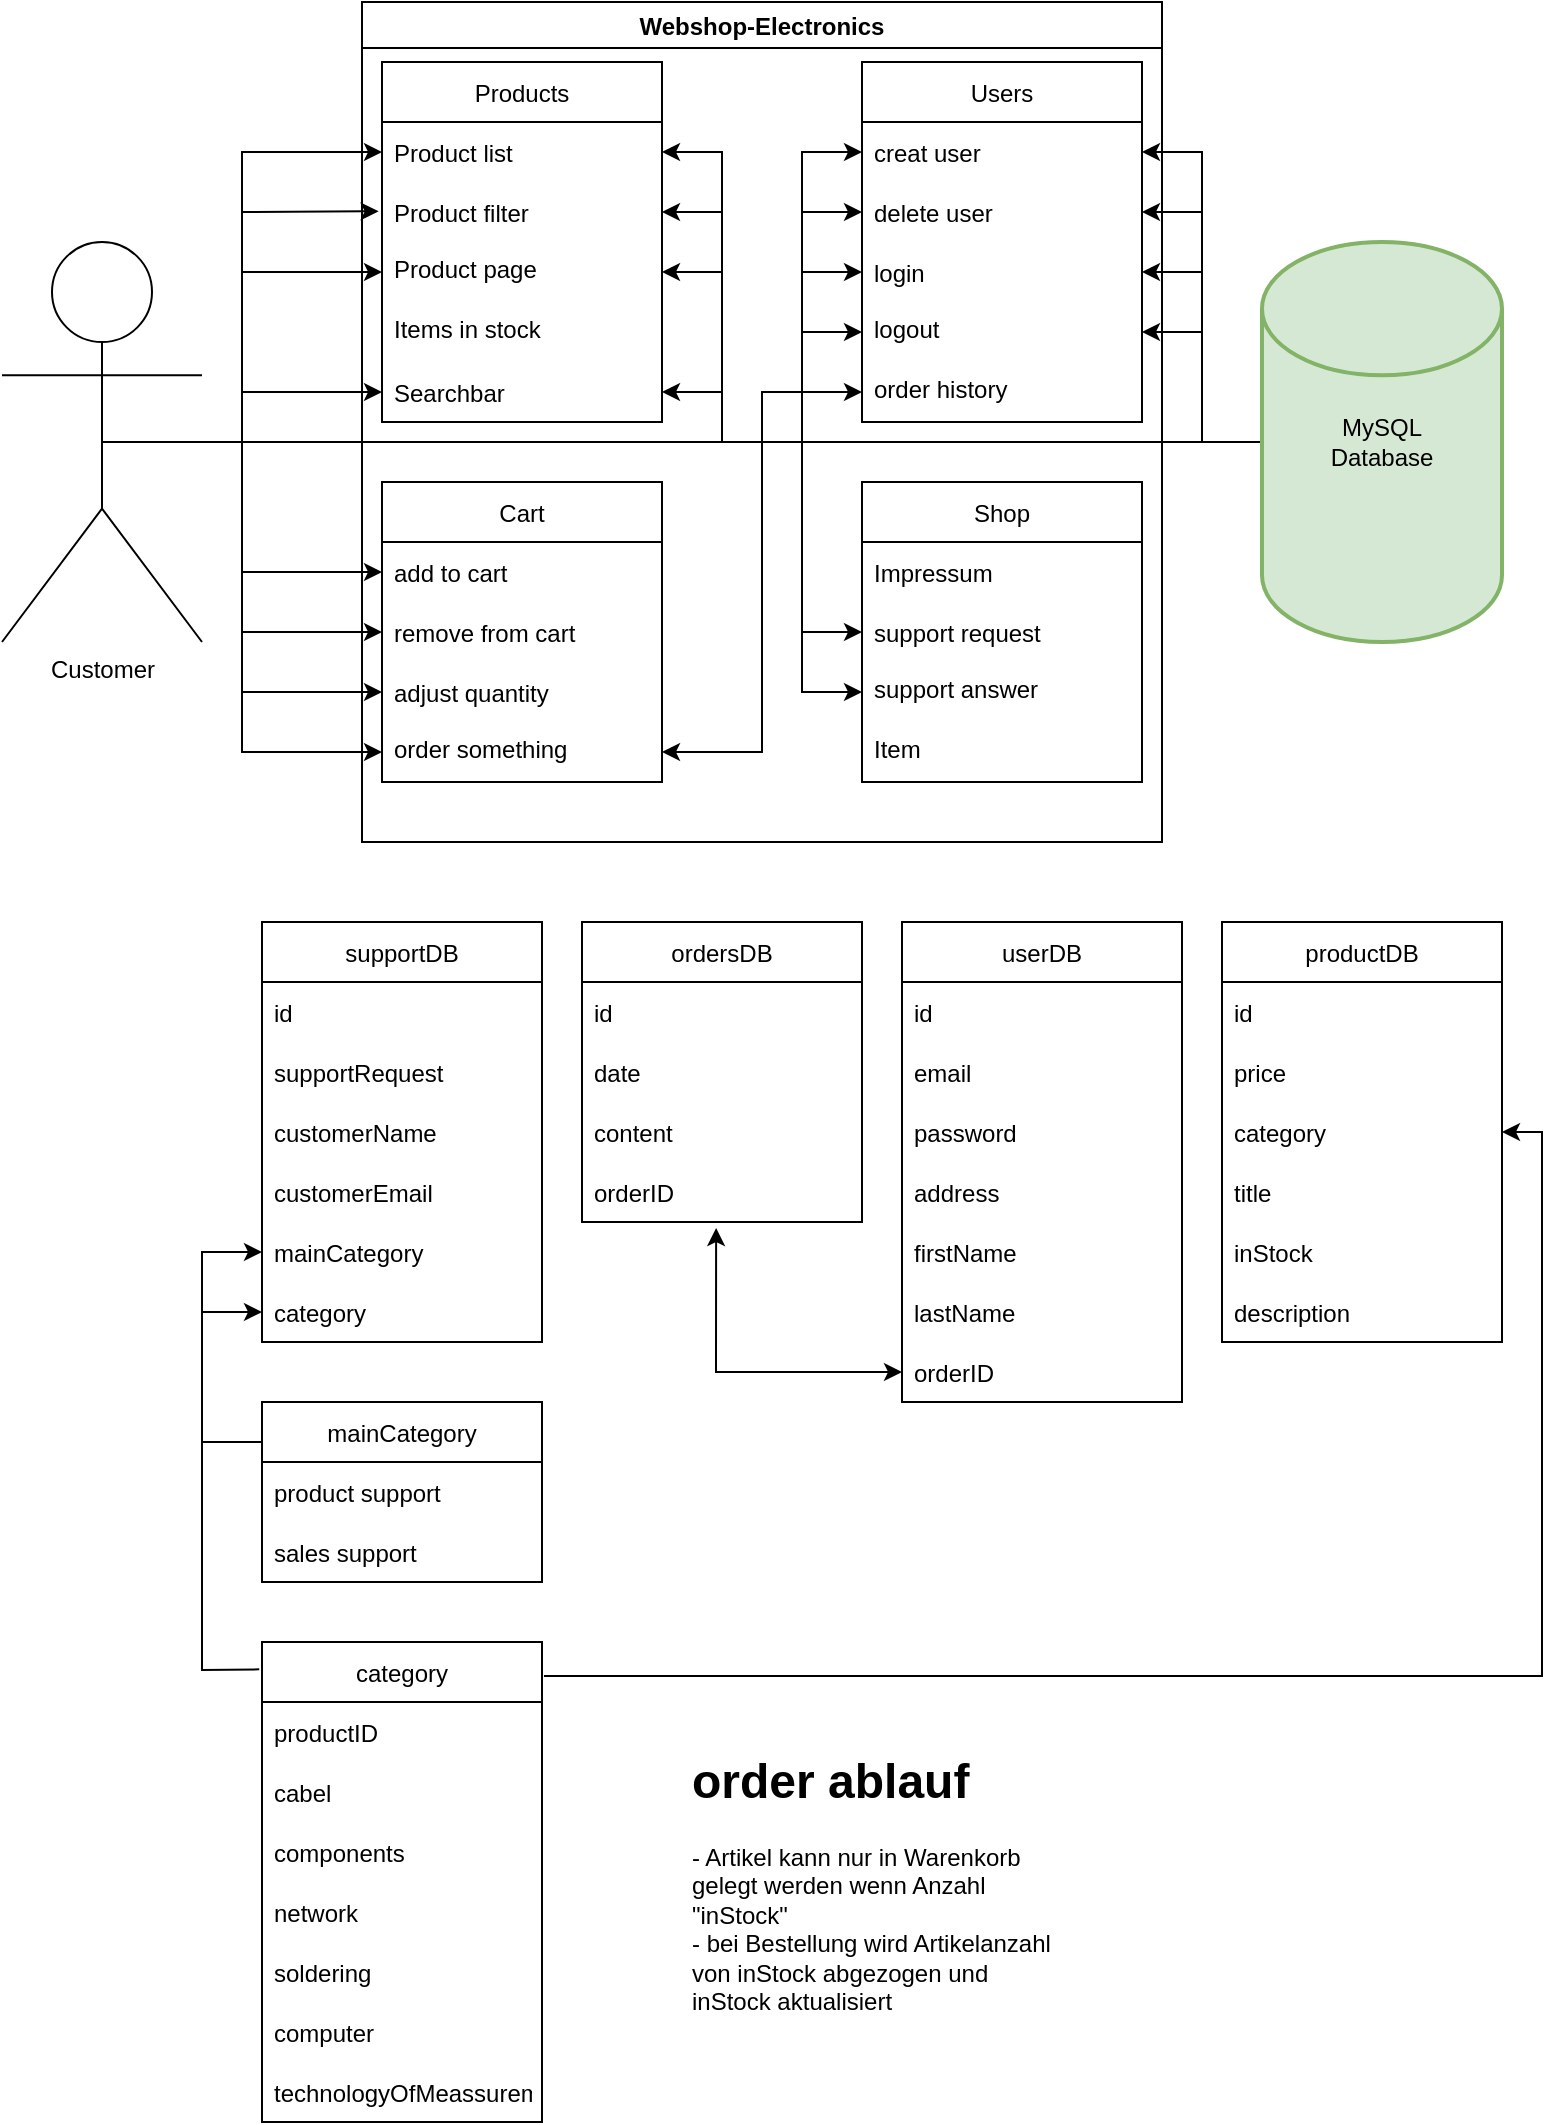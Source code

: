 <mxfile version="18.1.2" type="github">
  <diagram id="VOUVeDSKfKFoau_JERNG" name="Page-1">
    <mxGraphModel dx="1426" dy="825" grid="1" gridSize="10" guides="1" tooltips="1" connect="1" arrows="1" fold="1" page="1" pageScale="1" pageWidth="827" pageHeight="1169" math="0" shadow="0">
      <root>
        <mxCell id="0" />
        <mxCell id="1" parent="0" />
        <mxCell id="-hoK2MFDrDpuJa-stQ8P-1" value="Webshop-Electronics" style="swimlane;" parent="1" vertex="1">
          <mxGeometry x="240" y="20" width="400" height="420" as="geometry" />
        </mxCell>
        <mxCell id="-hoK2MFDrDpuJa-stQ8P-14" value="Cart" style="swimlane;fontStyle=0;childLayout=stackLayout;horizontal=1;startSize=30;horizontalStack=0;resizeParent=1;resizeParentMax=0;resizeLast=0;collapsible=1;marginBottom=0;" parent="-hoK2MFDrDpuJa-stQ8P-1" vertex="1">
          <mxGeometry x="10" y="240" width="140" height="150" as="geometry" />
        </mxCell>
        <mxCell id="-hoK2MFDrDpuJa-stQ8P-15" value="add to cart  " style="text;strokeColor=none;fillColor=none;align=left;verticalAlign=middle;spacingLeft=4;spacingRight=4;overflow=hidden;points=[[0,0.5],[1,0.5]];portConstraint=eastwest;rotatable=0;" parent="-hoK2MFDrDpuJa-stQ8P-14" vertex="1">
          <mxGeometry y="30" width="140" height="30" as="geometry" />
        </mxCell>
        <mxCell id="-hoK2MFDrDpuJa-stQ8P-16" value="remove from cart" style="text;strokeColor=none;fillColor=none;align=left;verticalAlign=middle;spacingLeft=4;spacingRight=4;overflow=hidden;points=[[0,0.5],[1,0.5]];portConstraint=eastwest;rotatable=0;" parent="-hoK2MFDrDpuJa-stQ8P-14" vertex="1">
          <mxGeometry y="60" width="140" height="30" as="geometry" />
        </mxCell>
        <mxCell id="-hoK2MFDrDpuJa-stQ8P-17" value="adjust quantity" style="text;strokeColor=none;fillColor=none;align=left;verticalAlign=middle;spacingLeft=4;spacingRight=4;overflow=hidden;points=[[0,0.5],[1,0.5]];portConstraint=eastwest;rotatable=0;" parent="-hoK2MFDrDpuJa-stQ8P-14" vertex="1">
          <mxGeometry y="90" width="140" height="30" as="geometry" />
        </mxCell>
        <mxCell id="pZ0bLNdCMcRI-CY20wf2-6" value="order something" style="text;strokeColor=none;fillColor=none;spacingLeft=4;spacingRight=4;overflow=hidden;rotatable=0;points=[[0,0.5],[1,0.5]];portConstraint=eastwest;fontSize=12;" parent="-hoK2MFDrDpuJa-stQ8P-14" vertex="1">
          <mxGeometry y="120" width="140" height="30" as="geometry" />
        </mxCell>
        <mxCell id="-hoK2MFDrDpuJa-stQ8P-18" value="Products" style="swimlane;fontStyle=0;childLayout=stackLayout;horizontal=1;startSize=30;horizontalStack=0;resizeParent=1;resizeParentMax=0;resizeLast=0;collapsible=1;marginBottom=0;" parent="-hoK2MFDrDpuJa-stQ8P-1" vertex="1">
          <mxGeometry x="10" y="30" width="140" height="180" as="geometry" />
        </mxCell>
        <mxCell id="-hoK2MFDrDpuJa-stQ8P-19" value="Product list" style="text;strokeColor=none;fillColor=none;align=left;verticalAlign=middle;spacingLeft=4;spacingRight=4;overflow=hidden;points=[[0,0.5],[1,0.5]];portConstraint=eastwest;rotatable=0;" parent="-hoK2MFDrDpuJa-stQ8P-18" vertex="1">
          <mxGeometry y="30" width="140" height="30" as="geometry" />
        </mxCell>
        <mxCell id="-hoK2MFDrDpuJa-stQ8P-20" value="Product filter" style="text;strokeColor=none;fillColor=none;align=left;verticalAlign=middle;spacingLeft=4;spacingRight=4;overflow=hidden;points=[[0,0.5],[1,0.5]];portConstraint=eastwest;rotatable=0;" parent="-hoK2MFDrDpuJa-stQ8P-18" vertex="1">
          <mxGeometry y="60" width="140" height="30" as="geometry" />
        </mxCell>
        <mxCell id="-hoK2MFDrDpuJa-stQ8P-22" value="Product page" style="text;strokeColor=none;fillColor=none;spacingLeft=4;spacingRight=4;overflow=hidden;rotatable=0;points=[[0,0.5],[1,0.5]];portConstraint=eastwest;fontSize=12;" parent="-hoK2MFDrDpuJa-stQ8P-18" vertex="1">
          <mxGeometry y="90" width="140" height="30" as="geometry" />
        </mxCell>
        <mxCell id="yZAyDn_6U4-zbGg-zkUC-26" value="Items in stock" style="text;strokeColor=none;fillColor=none;spacingLeft=4;spacingRight=4;overflow=hidden;rotatable=0;points=[[0,0.5],[1,0.5]];portConstraint=eastwest;fontSize=12;" parent="-hoK2MFDrDpuJa-stQ8P-18" vertex="1">
          <mxGeometry y="120" width="140" height="30" as="geometry" />
        </mxCell>
        <mxCell id="-hoK2MFDrDpuJa-stQ8P-21" value="Searchbar" style="text;strokeColor=none;fillColor=none;align=left;verticalAlign=middle;spacingLeft=4;spacingRight=4;overflow=hidden;points=[[0,0.5],[1,0.5]];portConstraint=eastwest;rotatable=0;" parent="-hoK2MFDrDpuJa-stQ8P-18" vertex="1">
          <mxGeometry y="150" width="140" height="30" as="geometry" />
        </mxCell>
        <mxCell id="-hoK2MFDrDpuJa-stQ8P-23" value="Users" style="swimlane;fontStyle=0;childLayout=stackLayout;horizontal=1;startSize=30;horizontalStack=0;resizeParent=1;resizeParentMax=0;resizeLast=0;collapsible=1;marginBottom=0;" parent="-hoK2MFDrDpuJa-stQ8P-1" vertex="1">
          <mxGeometry x="250" y="30" width="140" height="180" as="geometry" />
        </mxCell>
        <mxCell id="-hoK2MFDrDpuJa-stQ8P-24" value="creat user" style="text;strokeColor=none;fillColor=none;align=left;verticalAlign=middle;spacingLeft=4;spacingRight=4;overflow=hidden;points=[[0,0.5],[1,0.5]];portConstraint=eastwest;rotatable=0;" parent="-hoK2MFDrDpuJa-stQ8P-23" vertex="1">
          <mxGeometry y="30" width="140" height="30" as="geometry" />
        </mxCell>
        <mxCell id="-hoK2MFDrDpuJa-stQ8P-25" value="delete user" style="text;strokeColor=none;fillColor=none;align=left;verticalAlign=middle;spacingLeft=4;spacingRight=4;overflow=hidden;points=[[0,0.5],[1,0.5]];portConstraint=eastwest;rotatable=0;" parent="-hoK2MFDrDpuJa-stQ8P-23" vertex="1">
          <mxGeometry y="60" width="140" height="30" as="geometry" />
        </mxCell>
        <mxCell id="-hoK2MFDrDpuJa-stQ8P-26" value="login" style="text;strokeColor=none;fillColor=none;align=left;verticalAlign=middle;spacingLeft=4;spacingRight=4;overflow=hidden;points=[[0,0.5],[1,0.5]];portConstraint=eastwest;rotatable=0;" parent="-hoK2MFDrDpuJa-stQ8P-23" vertex="1">
          <mxGeometry y="90" width="140" height="30" as="geometry" />
        </mxCell>
        <mxCell id="-hoK2MFDrDpuJa-stQ8P-27" value="logout" style="text;strokeColor=none;fillColor=none;spacingLeft=4;spacingRight=4;overflow=hidden;rotatable=0;points=[[0,0.5],[1,0.5]];portConstraint=eastwest;fontSize=12;" parent="-hoK2MFDrDpuJa-stQ8P-23" vertex="1">
          <mxGeometry y="120" width="140" height="30" as="geometry" />
        </mxCell>
        <mxCell id="pZ0bLNdCMcRI-CY20wf2-3" value="order history" style="text;strokeColor=none;fillColor=none;spacingLeft=4;spacingRight=4;overflow=hidden;rotatable=0;points=[[0,0.5],[1,0.5]];portConstraint=eastwest;fontSize=12;" parent="-hoK2MFDrDpuJa-stQ8P-23" vertex="1">
          <mxGeometry y="150" width="140" height="30" as="geometry" />
        </mxCell>
        <mxCell id="-hoK2MFDrDpuJa-stQ8P-29" value="Shop" style="swimlane;fontStyle=0;childLayout=stackLayout;horizontal=1;startSize=30;horizontalStack=0;resizeParent=1;resizeParentMax=0;resizeLast=0;collapsible=1;marginBottom=0;" parent="-hoK2MFDrDpuJa-stQ8P-1" vertex="1">
          <mxGeometry x="250" y="240" width="140" height="150" as="geometry" />
        </mxCell>
        <mxCell id="-hoK2MFDrDpuJa-stQ8P-30" value="Impressum" style="text;strokeColor=none;fillColor=none;align=left;verticalAlign=middle;spacingLeft=4;spacingRight=4;overflow=hidden;points=[[0,0.5],[1,0.5]];portConstraint=eastwest;rotatable=0;" parent="-hoK2MFDrDpuJa-stQ8P-29" vertex="1">
          <mxGeometry y="30" width="140" height="30" as="geometry" />
        </mxCell>
        <mxCell id="-hoK2MFDrDpuJa-stQ8P-31" value="support request" style="text;strokeColor=none;fillColor=none;align=left;verticalAlign=middle;spacingLeft=4;spacingRight=4;overflow=hidden;points=[[0,0.5],[1,0.5]];portConstraint=eastwest;rotatable=0;" parent="-hoK2MFDrDpuJa-stQ8P-29" vertex="1">
          <mxGeometry y="60" width="140" height="30" as="geometry" />
        </mxCell>
        <mxCell id="utqt844dwVolfrN5v6tp-1" value="support answer" style="text;strokeColor=none;fillColor=none;spacingLeft=4;spacingRight=4;overflow=hidden;rotatable=0;points=[[0,0.5],[1,0.5]];portConstraint=eastwest;fontSize=12;" parent="-hoK2MFDrDpuJa-stQ8P-29" vertex="1">
          <mxGeometry y="90" width="140" height="30" as="geometry" />
        </mxCell>
        <mxCell id="utqt844dwVolfrN5v6tp-2" value="Item" style="text;strokeColor=none;fillColor=none;spacingLeft=4;spacingRight=4;overflow=hidden;rotatable=0;points=[[0,0.5],[1,0.5]];portConstraint=eastwest;fontSize=12;" parent="-hoK2MFDrDpuJa-stQ8P-29" vertex="1">
          <mxGeometry y="120" width="140" height="30" as="geometry" />
        </mxCell>
        <mxCell id="pZ0bLNdCMcRI-CY20wf2-7" value="" style="endArrow=classic;startArrow=classic;html=1;rounded=0;entryX=0;entryY=0.5;entryDx=0;entryDy=0;exitX=1;exitY=0.5;exitDx=0;exitDy=0;" parent="-hoK2MFDrDpuJa-stQ8P-1" source="pZ0bLNdCMcRI-CY20wf2-6" target="pZ0bLNdCMcRI-CY20wf2-3" edge="1">
          <mxGeometry width="50" height="50" relative="1" as="geometry">
            <mxPoint x="80" y="340" as="sourcePoint" />
            <mxPoint x="130" y="290" as="targetPoint" />
            <Array as="points">
              <mxPoint x="200" y="375" />
              <mxPoint x="200" y="195" />
            </Array>
          </mxGeometry>
        </mxCell>
        <mxCell id="yZAyDn_6U4-zbGg-zkUC-14" style="edgeStyle=orthogonalEdgeStyle;rounded=0;orthogonalLoop=1;jettySize=auto;html=1;" parent="1" source="-hoK2MFDrDpuJa-stQ8P-28" target="-hoK2MFDrDpuJa-stQ8P-24" edge="1">
          <mxGeometry relative="1" as="geometry">
            <Array as="points">
              <mxPoint x="660" y="240" />
              <mxPoint x="660" y="95" />
            </Array>
          </mxGeometry>
        </mxCell>
        <mxCell id="yZAyDn_6U4-zbGg-zkUC-15" style="edgeStyle=orthogonalEdgeStyle;rounded=0;orthogonalLoop=1;jettySize=auto;html=1;" parent="1" source="-hoK2MFDrDpuJa-stQ8P-28" target="-hoK2MFDrDpuJa-stQ8P-25" edge="1">
          <mxGeometry relative="1" as="geometry" />
        </mxCell>
        <mxCell id="yZAyDn_6U4-zbGg-zkUC-16" style="edgeStyle=orthogonalEdgeStyle;rounded=0;orthogonalLoop=1;jettySize=auto;html=1;" parent="1" source="-hoK2MFDrDpuJa-stQ8P-28" target="-hoK2MFDrDpuJa-stQ8P-26" edge="1">
          <mxGeometry relative="1" as="geometry" />
        </mxCell>
        <mxCell id="yZAyDn_6U4-zbGg-zkUC-17" style="edgeStyle=orthogonalEdgeStyle;rounded=0;orthogonalLoop=1;jettySize=auto;html=1;entryX=1;entryY=0.5;entryDx=0;entryDy=0;" parent="1" source="-hoK2MFDrDpuJa-stQ8P-28" target="-hoK2MFDrDpuJa-stQ8P-19" edge="1">
          <mxGeometry relative="1" as="geometry">
            <Array as="points">
              <mxPoint x="420" y="240" />
              <mxPoint x="420" y="95" />
            </Array>
          </mxGeometry>
        </mxCell>
        <mxCell id="yZAyDn_6U4-zbGg-zkUC-18" style="edgeStyle=orthogonalEdgeStyle;rounded=0;orthogonalLoop=1;jettySize=auto;html=1;" parent="1" source="-hoK2MFDrDpuJa-stQ8P-28" target="-hoK2MFDrDpuJa-stQ8P-22" edge="1">
          <mxGeometry relative="1" as="geometry">
            <Array as="points">
              <mxPoint x="420" y="240" />
              <mxPoint x="420" y="155" />
            </Array>
          </mxGeometry>
        </mxCell>
        <mxCell id="yZAyDn_6U4-zbGg-zkUC-19" style="edgeStyle=orthogonalEdgeStyle;rounded=0;orthogonalLoop=1;jettySize=auto;html=1;" parent="1" source="-hoK2MFDrDpuJa-stQ8P-28" target="-hoK2MFDrDpuJa-stQ8P-20" edge="1">
          <mxGeometry relative="1" as="geometry">
            <Array as="points">
              <mxPoint x="420" y="240" />
              <mxPoint x="420" y="125" />
            </Array>
          </mxGeometry>
        </mxCell>
        <mxCell id="yZAyDn_6U4-zbGg-zkUC-20" style="edgeStyle=orthogonalEdgeStyle;rounded=0;orthogonalLoop=1;jettySize=auto;html=1;" parent="1" source="-hoK2MFDrDpuJa-stQ8P-28" target="-hoK2MFDrDpuJa-stQ8P-21" edge="1">
          <mxGeometry relative="1" as="geometry">
            <Array as="points">
              <mxPoint x="420" y="240" />
              <mxPoint x="420" y="215" />
            </Array>
          </mxGeometry>
        </mxCell>
        <mxCell id="yZAyDn_6U4-zbGg-zkUC-21" style="edgeStyle=orthogonalEdgeStyle;rounded=0;orthogonalLoop=1;jettySize=auto;html=1;" parent="1" source="-hoK2MFDrDpuJa-stQ8P-28" target="-hoK2MFDrDpuJa-stQ8P-27" edge="1">
          <mxGeometry relative="1" as="geometry" />
        </mxCell>
        <mxCell id="-hoK2MFDrDpuJa-stQ8P-28" value="MySQL&lt;br&gt;Database" style="strokeWidth=2;html=1;shape=mxgraph.flowchart.database;whiteSpace=wrap;fillColor=#d5e8d4;strokeColor=#82b366;" parent="1" vertex="1">
          <mxGeometry x="690" y="140" width="120" height="200" as="geometry" />
        </mxCell>
        <mxCell id="yZAyDn_6U4-zbGg-zkUC-6" style="edgeStyle=orthogonalEdgeStyle;rounded=0;orthogonalLoop=1;jettySize=auto;html=1;entryX=0;entryY=0.5;entryDx=0;entryDy=0;" parent="1" source="yZAyDn_6U4-zbGg-zkUC-1" target="-hoK2MFDrDpuJa-stQ8P-19" edge="1">
          <mxGeometry relative="1" as="geometry">
            <mxPoint x="200" y="90" as="targetPoint" />
            <Array as="points">
              <mxPoint x="180" y="240" />
              <mxPoint x="180" y="95" />
            </Array>
          </mxGeometry>
        </mxCell>
        <mxCell id="yZAyDn_6U4-zbGg-zkUC-9" style="edgeStyle=orthogonalEdgeStyle;rounded=0;orthogonalLoop=1;jettySize=auto;html=1;" parent="1" source="yZAyDn_6U4-zbGg-zkUC-1" target="-hoK2MFDrDpuJa-stQ8P-22" edge="1">
          <mxGeometry relative="1" as="geometry">
            <Array as="points">
              <mxPoint x="180" y="240" />
              <mxPoint x="180" y="155" />
            </Array>
          </mxGeometry>
        </mxCell>
        <mxCell id="yZAyDn_6U4-zbGg-zkUC-10" style="edgeStyle=orthogonalEdgeStyle;rounded=0;orthogonalLoop=1;jettySize=auto;html=1;entryX=0;entryY=0.5;entryDx=0;entryDy=0;exitX=0.5;exitY=0.5;exitDx=0;exitDy=0;exitPerimeter=0;" parent="1" source="yZAyDn_6U4-zbGg-zkUC-1" target="-hoK2MFDrDpuJa-stQ8P-21" edge="1">
          <mxGeometry relative="1" as="geometry">
            <Array as="points">
              <mxPoint x="180" y="240" />
              <mxPoint x="180" y="215" />
            </Array>
          </mxGeometry>
        </mxCell>
        <mxCell id="yZAyDn_6U4-zbGg-zkUC-11" style="edgeStyle=orthogonalEdgeStyle;rounded=0;orthogonalLoop=1;jettySize=auto;html=1;entryX=0;entryY=0.5;entryDx=0;entryDy=0;" parent="1" source="yZAyDn_6U4-zbGg-zkUC-1" target="-hoK2MFDrDpuJa-stQ8P-15" edge="1">
          <mxGeometry relative="1" as="geometry">
            <Array as="points">
              <mxPoint x="180" y="240" />
              <mxPoint x="180" y="305" />
            </Array>
          </mxGeometry>
        </mxCell>
        <mxCell id="yZAyDn_6U4-zbGg-zkUC-12" style="edgeStyle=orthogonalEdgeStyle;rounded=0;orthogonalLoop=1;jettySize=auto;html=1;entryX=0;entryY=0.5;entryDx=0;entryDy=0;" parent="1" source="yZAyDn_6U4-zbGg-zkUC-1" target="-hoK2MFDrDpuJa-stQ8P-17" edge="1">
          <mxGeometry relative="1" as="geometry">
            <Array as="points">
              <mxPoint x="180" y="240" />
              <mxPoint x="180" y="365" />
            </Array>
          </mxGeometry>
        </mxCell>
        <mxCell id="yZAyDn_6U4-zbGg-zkUC-13" style="edgeStyle=orthogonalEdgeStyle;rounded=0;orthogonalLoop=1;jettySize=auto;html=1;entryX=0;entryY=0.5;entryDx=0;entryDy=0;" parent="1" source="yZAyDn_6U4-zbGg-zkUC-1" target="-hoK2MFDrDpuJa-stQ8P-16" edge="1">
          <mxGeometry relative="1" as="geometry">
            <Array as="points">
              <mxPoint x="180" y="240" />
              <mxPoint x="180" y="335" />
            </Array>
          </mxGeometry>
        </mxCell>
        <mxCell id="yZAyDn_6U4-zbGg-zkUC-22" style="edgeStyle=orthogonalEdgeStyle;rounded=0;orthogonalLoop=1;jettySize=auto;html=1;entryX=0;entryY=0.5;entryDx=0;entryDy=0;" parent="1" source="yZAyDn_6U4-zbGg-zkUC-1" target="-hoK2MFDrDpuJa-stQ8P-26" edge="1">
          <mxGeometry relative="1" as="geometry">
            <Array as="points">
              <mxPoint x="460" y="240" />
              <mxPoint x="460" y="155" />
            </Array>
          </mxGeometry>
        </mxCell>
        <mxCell id="yZAyDn_6U4-zbGg-zkUC-23" style="edgeStyle=orthogonalEdgeStyle;rounded=0;orthogonalLoop=1;jettySize=auto;html=1;" parent="1" source="yZAyDn_6U4-zbGg-zkUC-1" target="-hoK2MFDrDpuJa-stQ8P-27" edge="1">
          <mxGeometry relative="1" as="geometry">
            <Array as="points">
              <mxPoint x="460" y="240" />
              <mxPoint x="460" y="185" />
            </Array>
          </mxGeometry>
        </mxCell>
        <mxCell id="yZAyDn_6U4-zbGg-zkUC-24" style="edgeStyle=orthogonalEdgeStyle;rounded=0;orthogonalLoop=1;jettySize=auto;html=1;entryX=0;entryY=0.5;entryDx=0;entryDy=0;" parent="1" source="yZAyDn_6U4-zbGg-zkUC-1" target="-hoK2MFDrDpuJa-stQ8P-25" edge="1">
          <mxGeometry relative="1" as="geometry">
            <Array as="points">
              <mxPoint x="460" y="240" />
              <mxPoint x="460" y="125" />
            </Array>
          </mxGeometry>
        </mxCell>
        <mxCell id="yZAyDn_6U4-zbGg-zkUC-25" style="edgeStyle=orthogonalEdgeStyle;rounded=0;orthogonalLoop=1;jettySize=auto;html=1;" parent="1" source="yZAyDn_6U4-zbGg-zkUC-1" target="-hoK2MFDrDpuJa-stQ8P-24" edge="1">
          <mxGeometry relative="1" as="geometry">
            <Array as="points">
              <mxPoint x="460" y="240" />
              <mxPoint x="460" y="95" />
            </Array>
          </mxGeometry>
        </mxCell>
        <mxCell id="yZAyDn_6U4-zbGg-zkUC-1" value="Customer" style="shape=umlActor;verticalLabelPosition=bottom;verticalAlign=top;html=1;outlineConnect=0;" parent="1" vertex="1">
          <mxGeometry x="60" y="140" width="100" height="200" as="geometry" />
        </mxCell>
        <mxCell id="yZAyDn_6U4-zbGg-zkUC-8" value="" style="endArrow=classic;html=1;rounded=0;entryX=-0.012;entryY=0.488;entryDx=0;entryDy=0;entryPerimeter=0;" parent="1" target="-hoK2MFDrDpuJa-stQ8P-20" edge="1">
          <mxGeometry width="50" height="50" relative="1" as="geometry">
            <mxPoint x="180" y="240" as="sourcePoint" />
            <mxPoint x="220" y="240" as="targetPoint" />
            <Array as="points">
              <mxPoint x="180" y="180" />
              <mxPoint x="180" y="160" />
              <mxPoint x="180" y="125" />
            </Array>
          </mxGeometry>
        </mxCell>
        <mxCell id="pZ0bLNdCMcRI-CY20wf2-8" style="edgeStyle=orthogonalEdgeStyle;rounded=0;orthogonalLoop=1;jettySize=auto;html=1;entryX=0;entryY=0.5;entryDx=0;entryDy=0;" parent="1" edge="1">
          <mxGeometry relative="1" as="geometry">
            <Array as="points">
              <mxPoint x="180" y="270" />
              <mxPoint x="180" y="395" />
            </Array>
            <mxPoint x="180" y="240" as="sourcePoint" />
            <mxPoint x="250" y="395" as="targetPoint" />
          </mxGeometry>
        </mxCell>
        <mxCell id="utqt844dwVolfrN5v6tp-4" value="" style="endArrow=classic;html=1;rounded=0;entryX=0;entryY=0.5;entryDx=0;entryDy=0;" parent="1" target="-hoK2MFDrDpuJa-stQ8P-31" edge="1">
          <mxGeometry width="50" height="50" relative="1" as="geometry">
            <mxPoint x="460" y="240" as="sourcePoint" />
            <mxPoint x="440" y="310" as="targetPoint" />
            <Array as="points">
              <mxPoint x="460" y="335" />
            </Array>
          </mxGeometry>
        </mxCell>
        <mxCell id="utqt844dwVolfrN5v6tp-5" value="" style="endArrow=classic;html=1;rounded=0;entryX=0;entryY=0.5;entryDx=0;entryDy=0;" parent="1" target="utqt844dwVolfrN5v6tp-1" edge="1">
          <mxGeometry width="50" height="50" relative="1" as="geometry">
            <mxPoint x="460" y="240" as="sourcePoint" />
            <mxPoint x="500" y="345" as="targetPoint" />
            <Array as="points">
              <mxPoint x="460" y="365" />
            </Array>
          </mxGeometry>
        </mxCell>
        <mxCell id="FQlc6zTpOowQHU31Ks5Q-1" value="productDB" style="swimlane;fontStyle=0;childLayout=stackLayout;horizontal=1;startSize=30;horizontalStack=0;resizeParent=1;resizeParentMax=0;resizeLast=0;collapsible=1;marginBottom=0;" parent="1" vertex="1">
          <mxGeometry x="670" y="480" width="140" height="210" as="geometry" />
        </mxCell>
        <mxCell id="FQlc6zTpOowQHU31Ks5Q-3" value="id" style="text;strokeColor=none;fillColor=none;align=left;verticalAlign=middle;spacingLeft=4;spacingRight=4;overflow=hidden;points=[[0,0.5],[1,0.5]];portConstraint=eastwest;rotatable=0;" parent="FQlc6zTpOowQHU31Ks5Q-1" vertex="1">
          <mxGeometry y="30" width="140" height="30" as="geometry" />
        </mxCell>
        <mxCell id="FQlc6zTpOowQHU31Ks5Q-5" value="price" style="text;strokeColor=none;fillColor=none;align=left;verticalAlign=middle;spacingLeft=4;spacingRight=4;overflow=hidden;points=[[0,0.5],[1,0.5]];portConstraint=eastwest;rotatable=0;" parent="FQlc6zTpOowQHU31Ks5Q-1" vertex="1">
          <mxGeometry y="60" width="140" height="30" as="geometry" />
        </mxCell>
        <mxCell id="FQlc6zTpOowQHU31Ks5Q-4" value="category" style="text;strokeColor=none;fillColor=none;align=left;verticalAlign=middle;spacingLeft=4;spacingRight=4;overflow=hidden;points=[[0,0.5],[1,0.5]];portConstraint=eastwest;rotatable=0;" parent="FQlc6zTpOowQHU31Ks5Q-1" vertex="1">
          <mxGeometry y="90" width="140" height="30" as="geometry" />
        </mxCell>
        <mxCell id="FQlc6zTpOowQHU31Ks5Q-6" value="title" style="text;strokeColor=none;fillColor=none;align=left;verticalAlign=middle;spacingLeft=4;spacingRight=4;overflow=hidden;points=[[0,0.5],[1,0.5]];portConstraint=eastwest;rotatable=0;" parent="FQlc6zTpOowQHU31Ks5Q-1" vertex="1">
          <mxGeometry y="120" width="140" height="30" as="geometry" />
        </mxCell>
        <mxCell id="FQlc6zTpOowQHU31Ks5Q-8" value="inStock" style="text;strokeColor=none;fillColor=none;align=left;verticalAlign=middle;spacingLeft=4;spacingRight=4;overflow=hidden;points=[[0,0.5],[1,0.5]];portConstraint=eastwest;rotatable=0;" parent="FQlc6zTpOowQHU31Ks5Q-1" vertex="1">
          <mxGeometry y="150" width="140" height="30" as="geometry" />
        </mxCell>
        <mxCell id="FQlc6zTpOowQHU31Ks5Q-7" value="description" style="text;strokeColor=none;fillColor=none;align=left;verticalAlign=middle;spacingLeft=4;spacingRight=4;overflow=hidden;points=[[0,0.5],[1,0.5]];portConstraint=eastwest;rotatable=0;" parent="FQlc6zTpOowQHU31Ks5Q-1" vertex="1">
          <mxGeometry y="180" width="140" height="30" as="geometry" />
        </mxCell>
        <mxCell id="FQlc6zTpOowQHU31Ks5Q-9" value="userDB" style="swimlane;fontStyle=0;childLayout=stackLayout;horizontal=1;startSize=30;horizontalStack=0;resizeParent=1;resizeParentMax=0;resizeLast=0;collapsible=1;marginBottom=0;" parent="1" vertex="1">
          <mxGeometry x="510" y="480" width="140" height="240" as="geometry" />
        </mxCell>
        <mxCell id="FQlc6zTpOowQHU31Ks5Q-10" value="id" style="text;strokeColor=none;fillColor=none;align=left;verticalAlign=middle;spacingLeft=4;spacingRight=4;overflow=hidden;points=[[0,0.5],[1,0.5]];portConstraint=eastwest;rotatable=0;" parent="FQlc6zTpOowQHU31Ks5Q-9" vertex="1">
          <mxGeometry y="30" width="140" height="30" as="geometry" />
        </mxCell>
        <mxCell id="FQlc6zTpOowQHU31Ks5Q-11" value="email" style="text;strokeColor=none;fillColor=none;align=left;verticalAlign=middle;spacingLeft=4;spacingRight=4;overflow=hidden;points=[[0,0.5],[1,0.5]];portConstraint=eastwest;rotatable=0;" parent="FQlc6zTpOowQHU31Ks5Q-9" vertex="1">
          <mxGeometry y="60" width="140" height="30" as="geometry" />
        </mxCell>
        <mxCell id="FQlc6zTpOowQHU31Ks5Q-12" value="password" style="text;strokeColor=none;fillColor=none;align=left;verticalAlign=middle;spacingLeft=4;spacingRight=4;overflow=hidden;points=[[0,0.5],[1,0.5]];portConstraint=eastwest;rotatable=0;" parent="FQlc6zTpOowQHU31Ks5Q-9" vertex="1">
          <mxGeometry y="90" width="140" height="30" as="geometry" />
        </mxCell>
        <mxCell id="FQlc6zTpOowQHU31Ks5Q-13" value="address" style="text;strokeColor=none;fillColor=none;align=left;verticalAlign=middle;spacingLeft=4;spacingRight=4;overflow=hidden;points=[[0,0.5],[1,0.5]];portConstraint=eastwest;rotatable=0;" parent="FQlc6zTpOowQHU31Ks5Q-9" vertex="1">
          <mxGeometry y="120" width="140" height="30" as="geometry" />
        </mxCell>
        <mxCell id="FQlc6zTpOowQHU31Ks5Q-14" value="firstName" style="text;strokeColor=none;fillColor=none;align=left;verticalAlign=middle;spacingLeft=4;spacingRight=4;overflow=hidden;points=[[0,0.5],[1,0.5]];portConstraint=eastwest;rotatable=0;" parent="FQlc6zTpOowQHU31Ks5Q-9" vertex="1">
          <mxGeometry y="150" width="140" height="30" as="geometry" />
        </mxCell>
        <mxCell id="FQlc6zTpOowQHU31Ks5Q-15" value="lastName" style="text;strokeColor=none;fillColor=none;align=left;verticalAlign=middle;spacingLeft=4;spacingRight=4;overflow=hidden;points=[[0,0.5],[1,0.5]];portConstraint=eastwest;rotatable=0;" parent="FQlc6zTpOowQHU31Ks5Q-9" vertex="1">
          <mxGeometry y="180" width="140" height="30" as="geometry" />
        </mxCell>
        <mxCell id="FQlc6zTpOowQHU31Ks5Q-20" value="orderID" style="text;strokeColor=none;fillColor=none;align=left;verticalAlign=middle;spacingLeft=4;spacingRight=4;overflow=hidden;points=[[0,0.5],[1,0.5]];portConstraint=eastwest;rotatable=0;" parent="FQlc6zTpOowQHU31Ks5Q-9" vertex="1">
          <mxGeometry y="210" width="140" height="30" as="geometry" />
        </mxCell>
        <mxCell id="FQlc6zTpOowQHU31Ks5Q-16" value="ordersDB" style="swimlane;fontStyle=0;childLayout=stackLayout;horizontal=1;startSize=30;horizontalStack=0;resizeParent=1;resizeParentMax=0;resizeLast=0;collapsible=1;marginBottom=0;" parent="1" vertex="1">
          <mxGeometry x="350" y="480" width="140" height="150" as="geometry" />
        </mxCell>
        <mxCell id="FQlc6zTpOowQHU31Ks5Q-17" value="id" style="text;strokeColor=none;fillColor=none;align=left;verticalAlign=middle;spacingLeft=4;spacingRight=4;overflow=hidden;points=[[0,0.5],[1,0.5]];portConstraint=eastwest;rotatable=0;" parent="FQlc6zTpOowQHU31Ks5Q-16" vertex="1">
          <mxGeometry y="30" width="140" height="30" as="geometry" />
        </mxCell>
        <mxCell id="FQlc6zTpOowQHU31Ks5Q-21" value="date" style="text;strokeColor=none;fillColor=none;align=left;verticalAlign=middle;spacingLeft=4;spacingRight=4;overflow=hidden;points=[[0,0.5],[1,0.5]];portConstraint=eastwest;rotatable=0;" parent="FQlc6zTpOowQHU31Ks5Q-16" vertex="1">
          <mxGeometry y="60" width="140" height="30" as="geometry" />
        </mxCell>
        <mxCell id="FQlc6zTpOowQHU31Ks5Q-22" value="content" style="text;strokeColor=none;fillColor=none;align=left;verticalAlign=middle;spacingLeft=4;spacingRight=4;overflow=hidden;points=[[0,0.5],[1,0.5]];portConstraint=eastwest;rotatable=0;" parent="FQlc6zTpOowQHU31Ks5Q-16" vertex="1">
          <mxGeometry y="90" width="140" height="30" as="geometry" />
        </mxCell>
        <mxCell id="FQlc6zTpOowQHU31Ks5Q-18" value="orderID" style="text;strokeColor=none;fillColor=none;align=left;verticalAlign=middle;spacingLeft=4;spacingRight=4;overflow=hidden;points=[[0,0.5],[1,0.5]];portConstraint=eastwest;rotatable=0;" parent="FQlc6zTpOowQHU31Ks5Q-16" vertex="1">
          <mxGeometry y="120" width="140" height="30" as="geometry" />
        </mxCell>
        <mxCell id="FQlc6zTpOowQHU31Ks5Q-23" value="supportDB" style="swimlane;fontStyle=0;childLayout=stackLayout;horizontal=1;startSize=30;horizontalStack=0;resizeParent=1;resizeParentMax=0;resizeLast=0;collapsible=1;marginBottom=0;" parent="1" vertex="1">
          <mxGeometry x="190" y="480" width="140" height="210" as="geometry" />
        </mxCell>
        <mxCell id="FQlc6zTpOowQHU31Ks5Q-27" value="id" style="text;strokeColor=none;fillColor=none;align=left;verticalAlign=middle;spacingLeft=4;spacingRight=4;overflow=hidden;points=[[0,0.5],[1,0.5]];portConstraint=eastwest;rotatable=0;" parent="FQlc6zTpOowQHU31Ks5Q-23" vertex="1">
          <mxGeometry y="30" width="140" height="30" as="geometry" />
        </mxCell>
        <mxCell id="FQlc6zTpOowQHU31Ks5Q-24" value="supportRequest" style="text;strokeColor=none;fillColor=none;align=left;verticalAlign=middle;spacingLeft=4;spacingRight=4;overflow=hidden;points=[[0,0.5],[1,0.5]];portConstraint=eastwest;rotatable=0;" parent="FQlc6zTpOowQHU31Ks5Q-23" vertex="1">
          <mxGeometry y="60" width="140" height="30" as="geometry" />
        </mxCell>
        <mxCell id="FQlc6zTpOowQHU31Ks5Q-26" value="customerName " style="text;strokeColor=none;fillColor=none;align=left;verticalAlign=middle;spacingLeft=4;spacingRight=4;overflow=hidden;points=[[0,0.5],[1,0.5]];portConstraint=eastwest;rotatable=0;" parent="FQlc6zTpOowQHU31Ks5Q-23" vertex="1">
          <mxGeometry y="90" width="140" height="30" as="geometry" />
        </mxCell>
        <mxCell id="FQlc6zTpOowQHU31Ks5Q-28" value="customerEmail" style="text;strokeColor=none;fillColor=none;align=left;verticalAlign=middle;spacingLeft=4;spacingRight=4;overflow=hidden;points=[[0,0.5],[1,0.5]];portConstraint=eastwest;rotatable=0;" parent="FQlc6zTpOowQHU31Ks5Q-23" vertex="1">
          <mxGeometry y="120" width="140" height="30" as="geometry" />
        </mxCell>
        <mxCell id="FQlc6zTpOowQHU31Ks5Q-30" value="mainCategory" style="text;strokeColor=none;fillColor=none;align=left;verticalAlign=middle;spacingLeft=4;spacingRight=4;overflow=hidden;points=[[0,0.5],[1,0.5]];portConstraint=eastwest;rotatable=0;" parent="FQlc6zTpOowQHU31Ks5Q-23" vertex="1">
          <mxGeometry y="150" width="140" height="30" as="geometry" />
        </mxCell>
        <mxCell id="FQlc6zTpOowQHU31Ks5Q-29" value="category" style="text;strokeColor=none;fillColor=none;align=left;verticalAlign=middle;spacingLeft=4;spacingRight=4;overflow=hidden;points=[[0,0.5],[1,0.5]];portConstraint=eastwest;rotatable=0;" parent="FQlc6zTpOowQHU31Ks5Q-23" vertex="1">
          <mxGeometry y="180" width="140" height="30" as="geometry" />
        </mxCell>
        <mxCell id="FQlc6zTpOowQHU31Ks5Q-31" value="mainCategory" style="swimlane;fontStyle=0;childLayout=stackLayout;horizontal=1;startSize=30;horizontalStack=0;resizeParent=1;resizeParentMax=0;resizeLast=0;collapsible=1;marginBottom=0;" parent="1" vertex="1">
          <mxGeometry x="190" y="720" width="140" height="90" as="geometry" />
        </mxCell>
        <mxCell id="FQlc6zTpOowQHU31Ks5Q-44" value="" style="endArrow=classic;html=1;rounded=0;entryX=0;entryY=0.5;entryDx=0;entryDy=0;" parent="FQlc6zTpOowQHU31Ks5Q-31" target="FQlc6zTpOowQHU31Ks5Q-30" edge="1">
          <mxGeometry width="50" height="50" relative="1" as="geometry">
            <mxPoint y="20" as="sourcePoint" />
            <mxPoint x="-70" y="20" as="targetPoint" />
            <Array as="points">
              <mxPoint x="-30" y="20" />
              <mxPoint x="-30" y="-75" />
            </Array>
          </mxGeometry>
        </mxCell>
        <mxCell id="FQlc6zTpOowQHU31Ks5Q-32" value="product support" style="text;strokeColor=none;fillColor=none;align=left;verticalAlign=middle;spacingLeft=4;spacingRight=4;overflow=hidden;points=[[0,0.5],[1,0.5]];portConstraint=eastwest;rotatable=0;" parent="FQlc6zTpOowQHU31Ks5Q-31" vertex="1">
          <mxGeometry y="30" width="140" height="30" as="geometry" />
        </mxCell>
        <mxCell id="FQlc6zTpOowQHU31Ks5Q-33" value="sales support" style="text;strokeColor=none;fillColor=none;align=left;verticalAlign=middle;spacingLeft=4;spacingRight=4;overflow=hidden;points=[[0,0.5],[1,0.5]];portConstraint=eastwest;rotatable=0;" parent="FQlc6zTpOowQHU31Ks5Q-31" vertex="1">
          <mxGeometry y="60" width="140" height="30" as="geometry" />
        </mxCell>
        <mxCell id="FQlc6zTpOowQHU31Ks5Q-35" value="category" style="swimlane;fontStyle=0;childLayout=stackLayout;horizontal=1;startSize=30;horizontalStack=0;resizeParent=1;resizeParentMax=0;resizeLast=0;collapsible=1;marginBottom=0;" parent="1" vertex="1">
          <mxGeometry x="190" y="840" width="140" height="240" as="geometry" />
        </mxCell>
        <mxCell id="FQlc6zTpOowQHU31Ks5Q-36" value="productID" style="text;strokeColor=none;fillColor=none;align=left;verticalAlign=middle;spacingLeft=4;spacingRight=4;overflow=hidden;points=[[0,0.5],[1,0.5]];portConstraint=eastwest;rotatable=0;" parent="FQlc6zTpOowQHU31Ks5Q-35" vertex="1">
          <mxGeometry y="30" width="140" height="30" as="geometry" />
        </mxCell>
        <mxCell id="FQlc6zTpOowQHU31Ks5Q-37" value="cabel" style="text;strokeColor=none;fillColor=none;align=left;verticalAlign=middle;spacingLeft=4;spacingRight=4;overflow=hidden;points=[[0,0.5],[1,0.5]];portConstraint=eastwest;rotatable=0;" parent="FQlc6zTpOowQHU31Ks5Q-35" vertex="1">
          <mxGeometry y="60" width="140" height="30" as="geometry" />
        </mxCell>
        <mxCell id="FQlc6zTpOowQHU31Ks5Q-38" value="components" style="text;strokeColor=none;fillColor=none;align=left;verticalAlign=middle;spacingLeft=4;spacingRight=4;overflow=hidden;points=[[0,0.5],[1,0.5]];portConstraint=eastwest;rotatable=0;" parent="FQlc6zTpOowQHU31Ks5Q-35" vertex="1">
          <mxGeometry y="90" width="140" height="30" as="geometry" />
        </mxCell>
        <mxCell id="FQlc6zTpOowQHU31Ks5Q-39" value="network" style="text;strokeColor=none;fillColor=none;align=left;verticalAlign=middle;spacingLeft=4;spacingRight=4;overflow=hidden;points=[[0,0.5],[1,0.5]];portConstraint=eastwest;rotatable=0;" parent="FQlc6zTpOowQHU31Ks5Q-35" vertex="1">
          <mxGeometry y="120" width="140" height="30" as="geometry" />
        </mxCell>
        <mxCell id="FQlc6zTpOowQHU31Ks5Q-40" value="soldering" style="text;strokeColor=none;fillColor=none;align=left;verticalAlign=middle;spacingLeft=4;spacingRight=4;overflow=hidden;points=[[0,0.5],[1,0.5]];portConstraint=eastwest;rotatable=0;" parent="FQlc6zTpOowQHU31Ks5Q-35" vertex="1">
          <mxGeometry y="150" width="140" height="30" as="geometry" />
        </mxCell>
        <mxCell id="FQlc6zTpOowQHU31Ks5Q-41" value="computer" style="text;strokeColor=none;fillColor=none;align=left;verticalAlign=middle;spacingLeft=4;spacingRight=4;overflow=hidden;points=[[0,0.5],[1,0.5]];portConstraint=eastwest;rotatable=0;" parent="FQlc6zTpOowQHU31Ks5Q-35" vertex="1">
          <mxGeometry y="180" width="140" height="30" as="geometry" />
        </mxCell>
        <mxCell id="FQlc6zTpOowQHU31Ks5Q-42" value="technologyOfMeassurement" style="text;strokeColor=none;fillColor=none;align=left;verticalAlign=middle;spacingLeft=4;spacingRight=4;overflow=hidden;points=[[0,0.5],[1,0.5]];portConstraint=eastwest;rotatable=0;" parent="FQlc6zTpOowQHU31Ks5Q-35" vertex="1">
          <mxGeometry y="210" width="140" height="30" as="geometry" />
        </mxCell>
        <mxCell id="FQlc6zTpOowQHU31Ks5Q-45" value="" style="endArrow=classic;html=1;rounded=0;exitX=-0.01;exitY=0.057;exitDx=0;exitDy=0;exitPerimeter=0;entryX=0;entryY=0.5;entryDx=0;entryDy=0;" parent="1" source="FQlc6zTpOowQHU31Ks5Q-35" target="FQlc6zTpOowQHU31Ks5Q-29" edge="1">
          <mxGeometry width="50" height="50" relative="1" as="geometry">
            <mxPoint x="360" y="770" as="sourcePoint" />
            <mxPoint x="410" y="720" as="targetPoint" />
            <Array as="points">
              <mxPoint x="160" y="854" />
              <mxPoint x="160" y="675" />
            </Array>
          </mxGeometry>
        </mxCell>
        <mxCell id="FQlc6zTpOowQHU31Ks5Q-46" value="" style="endArrow=classic;html=1;rounded=0;exitX=1.007;exitY=0.071;exitDx=0;exitDy=0;exitPerimeter=0;entryX=1;entryY=0.5;entryDx=0;entryDy=0;" parent="1" source="FQlc6zTpOowQHU31Ks5Q-35" target="FQlc6zTpOowQHU31Ks5Q-4" edge="1">
          <mxGeometry width="50" height="50" relative="1" as="geometry">
            <mxPoint x="540" y="750" as="sourcePoint" />
            <mxPoint x="590" y="700" as="targetPoint" />
            <Array as="points">
              <mxPoint x="830" y="857" />
              <mxPoint x="830" y="585" />
            </Array>
          </mxGeometry>
        </mxCell>
        <mxCell id="FQlc6zTpOowQHU31Ks5Q-47" value="" style="endArrow=classic;startArrow=classic;html=1;rounded=0;entryX=0.479;entryY=1.1;entryDx=0;entryDy=0;entryPerimeter=0;exitX=0;exitY=0.5;exitDx=0;exitDy=0;" parent="1" source="FQlc6zTpOowQHU31Ks5Q-20" target="FQlc6zTpOowQHU31Ks5Q-18" edge="1">
          <mxGeometry width="50" height="50" relative="1" as="geometry">
            <mxPoint x="420" y="700" as="sourcePoint" />
            <mxPoint x="470" y="650" as="targetPoint" />
            <Array as="points">
              <mxPoint x="417" y="705" />
            </Array>
          </mxGeometry>
        </mxCell>
        <mxCell id="IngfNhxbA8oxMZuFglcR-1" value="&lt;h1&gt;order ablauf&lt;/h1&gt;&lt;div&gt;- Artikel kann nur in Warenkorb gelegt werden wenn Anzahl &quot;inStock&quot;&lt;/div&gt;&lt;div&gt;- bei Bestellung wird Artikelanzahl von inStock abgezogen und inStock aktualisiert&lt;/div&gt;" style="text;html=1;strokeColor=none;fillColor=none;spacing=5;spacingTop=-20;whiteSpace=wrap;overflow=hidden;rounded=0;" vertex="1" parent="1">
          <mxGeometry x="400" y="890" width="190" height="160" as="geometry" />
        </mxCell>
      </root>
    </mxGraphModel>
  </diagram>
</mxfile>
